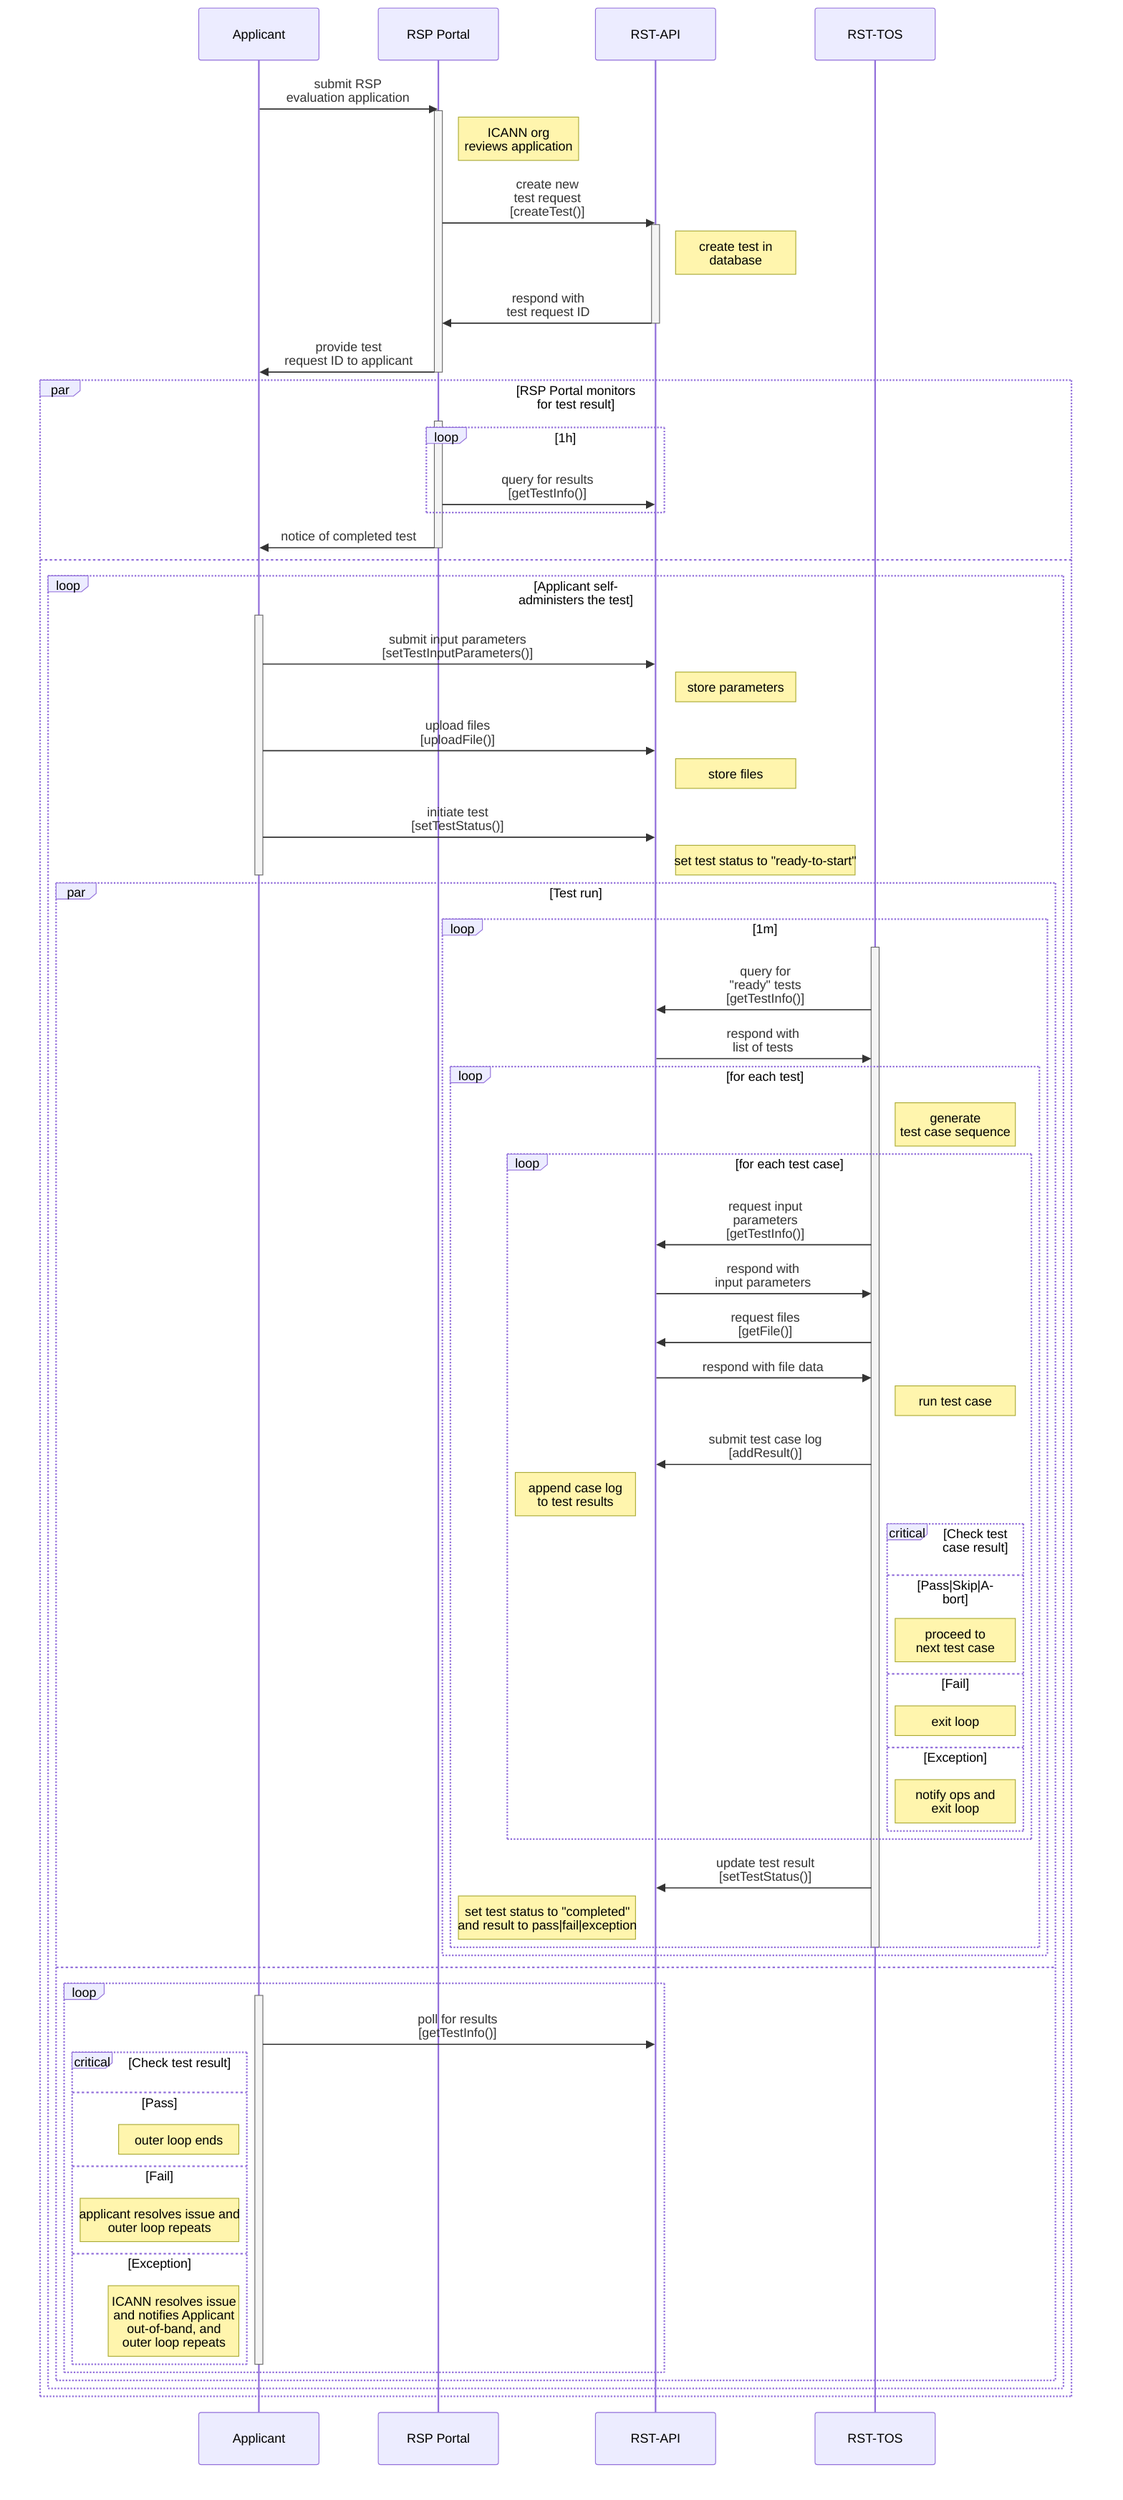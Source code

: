 sequenceDiagram
    Applicant->>RSP Portal: submit RSP<br>evaluation application

    Activate RSP Portal

    Note right of RSP Portal: ICANN org<br>reviews application

    RSP Portal->>RST-API: create new<br>test request<br>[createTest()]

    Activate RST-API
    Note right of RST-API: create test in<br>database
    RST-API->>RSP Portal: respond with<br>test request ID
    Deactivate RST-API

    RSP Portal->>Applicant: provide test<br>request ID to applicant

    Deactivate RSP Portal

    par RSP Portal monitors<br>for test result
        Activate RSP Portal

        loop 1h
            RSP Portal->>RST-API: query for results<br>[getTestInfo()]
        end

        RSP Portal->>Applicant: notice of completed test

        Deactivate RSP Portal
    and
        loop Applicant self-<br>administers the test
            Activate Applicant
            Applicant->>RST-API: submit input parameters<br>[setTestInputParameters()]
            Note right of RST-API: store parameters
            Applicant->>RST-API: upload files<br>[uploadFile()]
            Note right of RST-API: store files
            Applicant->>RST-API: initiate test<br>[setTestStatus()]
            Note right of RST-API: set test status to "ready-to-start"
            Deactivate Applicant
            par Test run
                loop 1m
                    Activate RST-TOS
                    RST-TOS->>RST-API: query for<br>"ready" tests<br>[getTestInfo()]
                    RST-API->>RST-TOS: respond with<br>list of tests
                    loop for each test
                        Note right of RST-TOS: generate<br>test case sequence
                        loop for each test case
                            RST-TOS->>RST-API: request input<br>parameters<br>[getTestInfo()]
                            RST-API->>RST-TOS: respond with<br>input parameters
                            RST-TOS->>RST-API: request files<br>[getFile()]
                            RST-API->>RST-TOS: respond with file data
                            Note right of RST-TOS: run test case
                            RST-TOS->>RST-API: submit test case log<br>[addResult()]
                            Note left of RST-API: append case log<br>to test results
                            critical Check test case result
                            option Pass|Skip|Abort
                                note right of RST-TOS: proceed to<br>next test case
                            option Fail
                                note right of RST-TOS: exit loop
                            option Exception
                                note right of RST-TOS: notify ops and <br>exit loop
                            end
                        end
                        RST-TOS->>RST-API: update test result<br>[setTestStatus()]
                        Note left of RST-API: set test status to "completed"<br>and result to pass|fail|exception
                    end
                    Deactivate RST-TOS
                end
            and
                loop
                    Activate Applicant
                    Applicant->>RST-API: poll for results<br>[getTestInfo()]
                    critical Check test result
                    option Pass
                        Note left of Applicant: outer loop ends
                    option Fail
                        note left of Applicant: applicant resolves issue and<br>outer loop repeats
                    option Exception
                        Note left of Applicant: ICANN resolves issue<br>and notifies Applicant<br>out-of-band, and<br>outer loop repeats
                    end
                    Deactivate Applicant
                end
            end
        end
    end